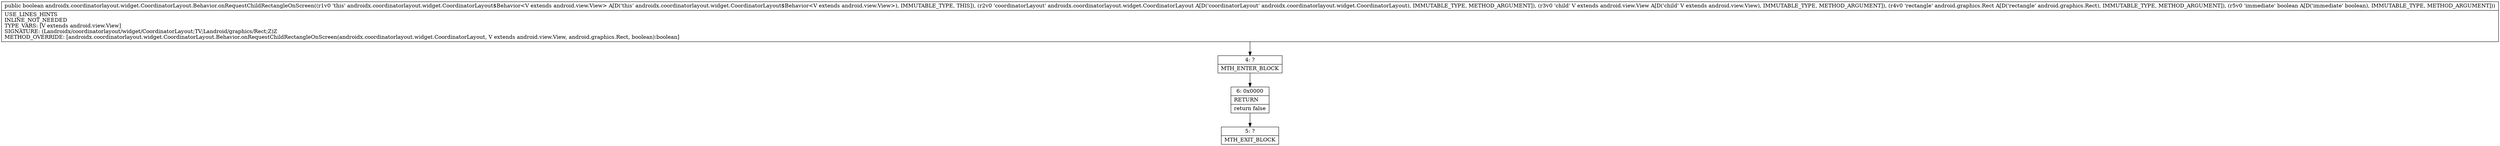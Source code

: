 digraph "CFG forandroidx.coordinatorlayout.widget.CoordinatorLayout.Behavior.onRequestChildRectangleOnScreen(Landroidx\/coordinatorlayout\/widget\/CoordinatorLayout;Landroid\/view\/View;Landroid\/graphics\/Rect;Z)Z" {
Node_4 [shape=record,label="{4\:\ ?|MTH_ENTER_BLOCK\l}"];
Node_6 [shape=record,label="{6\:\ 0x0000|RETURN\l|return false\l}"];
Node_5 [shape=record,label="{5\:\ ?|MTH_EXIT_BLOCK\l}"];
MethodNode[shape=record,label="{public boolean androidx.coordinatorlayout.widget.CoordinatorLayout.Behavior.onRequestChildRectangleOnScreen((r1v0 'this' androidx.coordinatorlayout.widget.CoordinatorLayout$Behavior\<V extends android.view.View\> A[D('this' androidx.coordinatorlayout.widget.CoordinatorLayout$Behavior\<V extends android.view.View\>), IMMUTABLE_TYPE, THIS]), (r2v0 'coordinatorLayout' androidx.coordinatorlayout.widget.CoordinatorLayout A[D('coordinatorLayout' androidx.coordinatorlayout.widget.CoordinatorLayout), IMMUTABLE_TYPE, METHOD_ARGUMENT]), (r3v0 'child' V extends android.view.View A[D('child' V extends android.view.View), IMMUTABLE_TYPE, METHOD_ARGUMENT]), (r4v0 'rectangle' android.graphics.Rect A[D('rectangle' android.graphics.Rect), IMMUTABLE_TYPE, METHOD_ARGUMENT]), (r5v0 'immediate' boolean A[D('immediate' boolean), IMMUTABLE_TYPE, METHOD_ARGUMENT]))  | USE_LINES_HINTS\lINLINE_NOT_NEEDED\lTYPE_VARS: [V extends android.view.View]\lSIGNATURE: (Landroidx\/coordinatorlayout\/widget\/CoordinatorLayout;TV;Landroid\/graphics\/Rect;Z)Z\lMETHOD_OVERRIDE: [androidx.coordinatorlayout.widget.CoordinatorLayout.Behavior.onRequestChildRectangleOnScreen(androidx.coordinatorlayout.widget.CoordinatorLayout, V extends android.view.View, android.graphics.Rect, boolean):boolean]\l}"];
MethodNode -> Node_4;Node_4 -> Node_6;
Node_6 -> Node_5;
}

